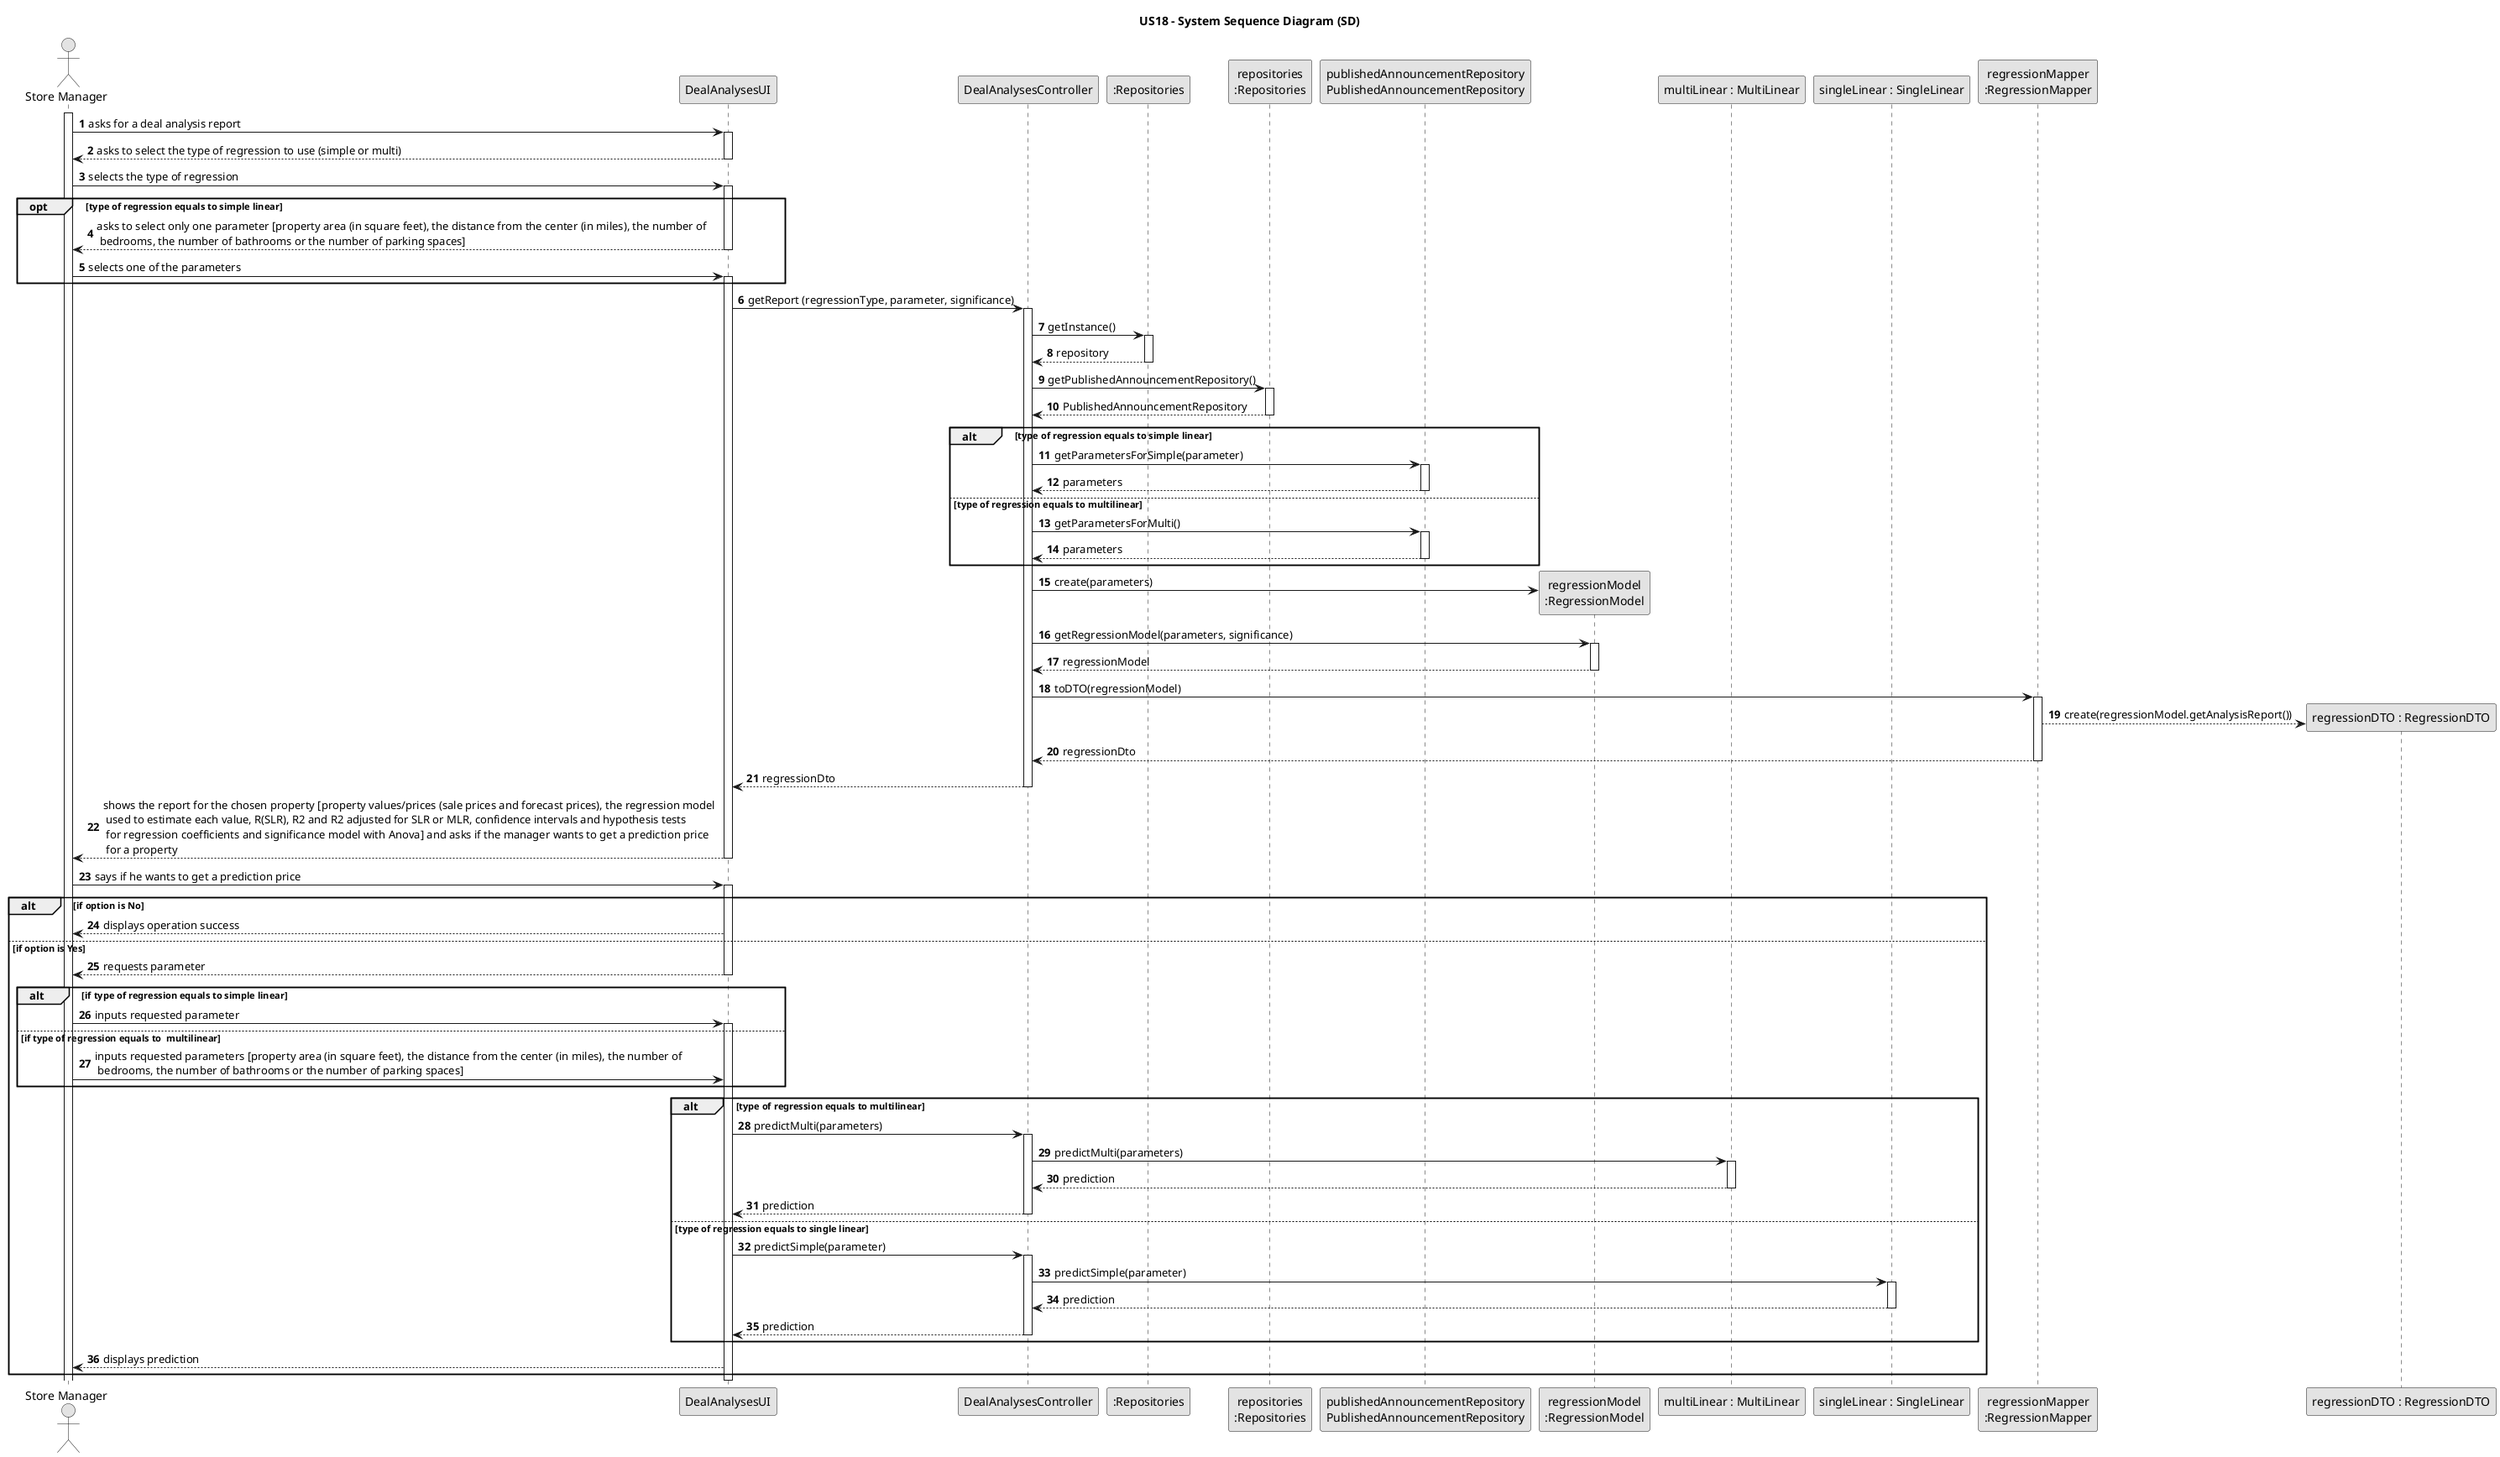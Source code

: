 @startuml
skinparam monochrome true
skinparam packageStyle rectangle
skinparam shadowing false

autonumber
skinparam monochrome true
skinparam packageStyle rectangle
skinparam shadowing false

title US18 - System Sequence Diagram (SD)

autonumber

actor "Store Manager" as manager
participant "DealAnalysesUI" as ui
participant "DealAnalysesController" as controller
participant ":Repositories" as singleton
participant "repositories\n:Repositories" as repositories
participant "publishedAnnouncementRepository\nPublishedAnnouncementRepository" as announcementrep
participant "regressionModel\n:RegressionModel" as regressionmodel
participant "multiLinear : MultiLinear" as multi
participant "singleLinear : SingleLinear" as single
participant "regressionMapper\n:RegressionMapper" as mapper
participant "regressionDTO : RegressionDTO" as dto


activate manager

    manager -> ui : asks for a deal analysis report
    activate ui

        ui --> manager : asks to select the type of regression to use (simple or multi)
    deactivate ui

    manager -> ui : selects the type of regression
    activate ui

    opt type of regression equals to simple linear
        
        ui --> manager : asks to select only one parameter [property area (in square feet), the distance from the center (in miles), the number of \n bedrooms, the number of bathrooms or the number of parking spaces]
        deactivate ui

        manager -> ui : selects one of the parameters
        activate ui
    end

    ui -> controller : getReport (regressionType, parameter, significance)
    activate controller
    controller -> singleton : getInstance()
        activate singleton

                singleton --> controller : repository

            deactivate singleton

            controller -> repositories : getPublishedAnnouncementRepository()

            activate repositories

                repositories --> controller : PublishedAnnouncementRepository

            deactivate repositories

            alt type of regression equals to simple linear
                controller -> announcementrep : getParametersForSimple(parameter)
                activate announcementrep
                announcementrep --> controller : parameters
                deactivate announcementrep

            else type of regression equals to multilinear
            controller -> announcementrep : getParametersForMulti()
            activate announcementrep
            announcementrep --> controller : parameters
            deactivate announcementrep
            end
            controller -> regressionmodel** : create(parameters)

            controller -> regressionmodel : getRegressionModel(parameters, significance)


            activate regressionmodel
            regressionmodel --> controller : regressionModel
            deactivate regressionmodel

            controller -> mapper : toDTO(regressionModel)
            activate mapper
            mapper --> dto** : create(regressionModel.getAnalysisReport())

            mapper --> controller : regressionDto
            deactivate mapper

            controller --> ui : regressionDto
            deactivate controller


    ui --> manager : shows the report for the chosen property [property values/prices (sale prices and forecast prices), the regression model \n used to estimate each value, R(SLR), R2 and R2 adjusted for SLR or MLR, confidence intervals and hypothesis tests\n for regression coefficients and significance model with Anova] and asks if the manager wants to get a prediction price\n for a property
    deactivate ui
    manager -> ui : says if he wants to get a prediction price
    activate ui
    alt if option is No 
        ui --> manager : displays operation success
    else if option is Yes
    ui --> manager : requests parameter
    deactivate ui


    alt if type of regression equals to simple linear
                manager -> ui : inputs requested parameter
                activate ui
    else if type of regression equals to  multilinear
                manager -> ui : inputs requested parameters [property area (in square feet), the distance from the center (in miles), the number of \n bedrooms, the number of bathrooms or the number of parking spaces]
                end
                alt type of regression equals to multilinear
                ui -> controller : predictMulti(parameters)
                activate controller
                controller -> multi : predictMulti(parameters)
                activate multi
                multi --> controller : prediction
                deactivate multi
                controller --> ui : prediction
                deactivate controller

        else type of regression equals to single linear
            ui -> controller : predictSimple(parameter)
                activate controller
                controller -> single : predictSimple(parameter)
                activate single
                single --> controller : prediction
                deactivate single
                controller --> ui : prediction
                deactivate controller
    end
        ui --> manager : displays prediction
end
deactivate ui


@enduml